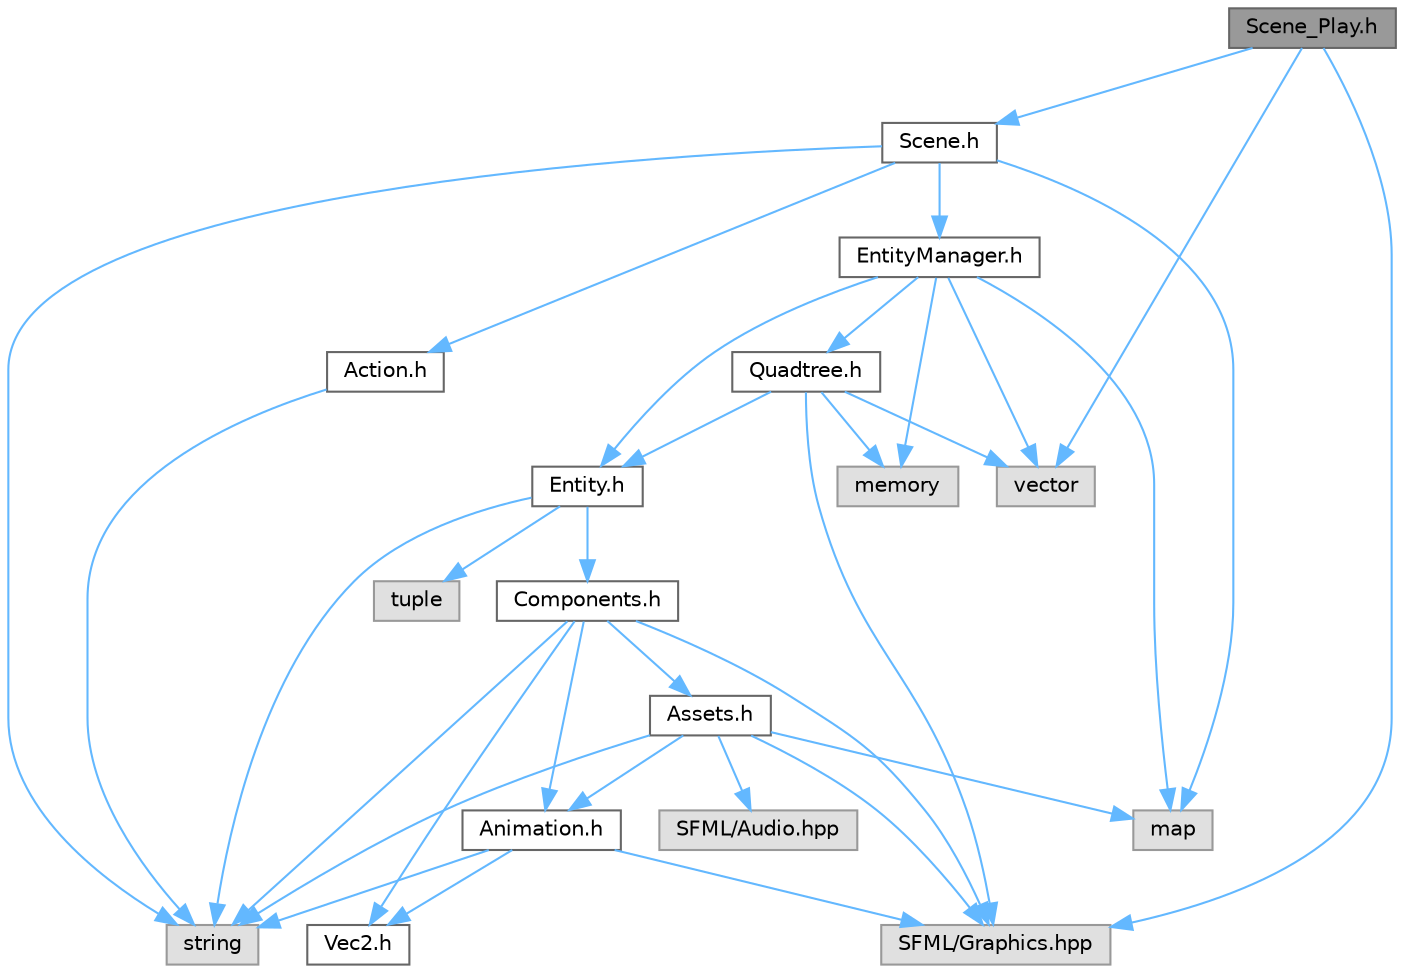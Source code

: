 digraph "Scene_Play.h"
{
 // LATEX_PDF_SIZE
  bgcolor="transparent";
  edge [fontname=Helvetica,fontsize=10,labelfontname=Helvetica,labelfontsize=10];
  node [fontname=Helvetica,fontsize=10,shape=box,height=0.2,width=0.4];
  Node1 [id="Node000001",label="Scene_Play.h",height=0.2,width=0.4,color="gray40", fillcolor="grey60", style="filled", fontcolor="black",tooltip=" "];
  Node1 -> Node2 [id="edge1_Node000001_Node000002",color="steelblue1",style="solid",tooltip=" "];
  Node2 [id="Node000002",label="Scene.h",height=0.2,width=0.4,color="grey40", fillcolor="white", style="filled",URL="$_scene_8h.html",tooltip=" "];
  Node2 -> Node3 [id="edge2_Node000002_Node000003",color="steelblue1",style="solid",tooltip=" "];
  Node3 [id="Node000003",label="map",height=0.2,width=0.4,color="grey60", fillcolor="#E0E0E0", style="filled",tooltip=" "];
  Node2 -> Node4 [id="edge3_Node000002_Node000004",color="steelblue1",style="solid",tooltip=" "];
  Node4 [id="Node000004",label="string",height=0.2,width=0.4,color="grey60", fillcolor="#E0E0E0", style="filled",tooltip=" "];
  Node2 -> Node5 [id="edge4_Node000002_Node000005",color="steelblue1",style="solid",tooltip=" "];
  Node5 [id="Node000005",label="Action.h",height=0.2,width=0.4,color="grey40", fillcolor="white", style="filled",URL="$_action_8h.html",tooltip=" "];
  Node5 -> Node4 [id="edge5_Node000005_Node000004",color="steelblue1",style="solid",tooltip=" "];
  Node2 -> Node6 [id="edge6_Node000002_Node000006",color="steelblue1",style="solid",tooltip=" "];
  Node6 [id="Node000006",label="EntityManager.h",height=0.2,width=0.4,color="grey40", fillcolor="white", style="filled",URL="$_entity_manager_8h.html",tooltip=" "];
  Node6 -> Node7 [id="edge7_Node000006_Node000007",color="steelblue1",style="solid",tooltip=" "];
  Node7 [id="Node000007",label="vector",height=0.2,width=0.4,color="grey60", fillcolor="#E0E0E0", style="filled",tooltip=" "];
  Node6 -> Node8 [id="edge8_Node000006_Node000008",color="steelblue1",style="solid",tooltip=" "];
  Node8 [id="Node000008",label="memory",height=0.2,width=0.4,color="grey60", fillcolor="#E0E0E0", style="filled",tooltip=" "];
  Node6 -> Node3 [id="edge9_Node000006_Node000003",color="steelblue1",style="solid",tooltip=" "];
  Node6 -> Node9 [id="edge10_Node000006_Node000009",color="steelblue1",style="solid",tooltip=" "];
  Node9 [id="Node000009",label="Entity.h",height=0.2,width=0.4,color="grey40", fillcolor="white", style="filled",URL="$_entity_8h.html",tooltip=" "];
  Node9 -> Node10 [id="edge11_Node000009_Node000010",color="steelblue1",style="solid",tooltip=" "];
  Node10 [id="Node000010",label="Components.h",height=0.2,width=0.4,color="grey40", fillcolor="white", style="filled",URL="$_components_8h.html",tooltip=" "];
  Node10 -> Node11 [id="edge12_Node000010_Node000011",color="steelblue1",style="solid",tooltip=" "];
  Node11 [id="Node000011",label="Animation.h",height=0.2,width=0.4,color="grey40", fillcolor="white", style="filled",URL="$_animation_8h.html",tooltip=" "];
  Node11 -> Node12 [id="edge13_Node000011_Node000012",color="steelblue1",style="solid",tooltip=" "];
  Node12 [id="Node000012",label="SFML/Graphics.hpp",height=0.2,width=0.4,color="grey60", fillcolor="#E0E0E0", style="filled",tooltip=" "];
  Node11 -> Node13 [id="edge14_Node000011_Node000013",color="steelblue1",style="solid",tooltip=" "];
  Node13 [id="Node000013",label="Vec2.h",height=0.2,width=0.4,color="grey40", fillcolor="white", style="filled",URL="$_vec2_8h.html",tooltip=" "];
  Node11 -> Node4 [id="edge15_Node000011_Node000004",color="steelblue1",style="solid",tooltip=" "];
  Node10 -> Node14 [id="edge16_Node000010_Node000014",color="steelblue1",style="solid",tooltip=" "];
  Node14 [id="Node000014",label="Assets.h",height=0.2,width=0.4,color="grey40", fillcolor="white", style="filled",URL="$_assets_8h.html",tooltip=" "];
  Node14 -> Node3 [id="edge17_Node000014_Node000003",color="steelblue1",style="solid",tooltip=" "];
  Node14 -> Node4 [id="edge18_Node000014_Node000004",color="steelblue1",style="solid",tooltip=" "];
  Node14 -> Node12 [id="edge19_Node000014_Node000012",color="steelblue1",style="solid",tooltip=" "];
  Node14 -> Node15 [id="edge20_Node000014_Node000015",color="steelblue1",style="solid",tooltip=" "];
  Node15 [id="Node000015",label="SFML/Audio.hpp",height=0.2,width=0.4,color="grey60", fillcolor="#E0E0E0", style="filled",tooltip=" "];
  Node14 -> Node11 [id="edge21_Node000014_Node000011",color="steelblue1",style="solid",tooltip=" "];
  Node10 -> Node13 [id="edge22_Node000010_Node000013",color="steelblue1",style="solid",tooltip=" "];
  Node10 -> Node4 [id="edge23_Node000010_Node000004",color="steelblue1",style="solid",tooltip=" "];
  Node10 -> Node12 [id="edge24_Node000010_Node000012",color="steelblue1",style="solid",tooltip=" "];
  Node9 -> Node4 [id="edge25_Node000009_Node000004",color="steelblue1",style="solid",tooltip=" "];
  Node9 -> Node16 [id="edge26_Node000009_Node000016",color="steelblue1",style="solid",tooltip=" "];
  Node16 [id="Node000016",label="tuple",height=0.2,width=0.4,color="grey60", fillcolor="#E0E0E0", style="filled",tooltip=" "];
  Node6 -> Node17 [id="edge27_Node000006_Node000017",color="steelblue1",style="solid",tooltip=" "];
  Node17 [id="Node000017",label="Quadtree.h",height=0.2,width=0.4,color="grey40", fillcolor="white", style="filled",URL="$_quadtree_8h.html",tooltip=" "];
  Node17 -> Node12 [id="edge28_Node000017_Node000012",color="steelblue1",style="solid",tooltip=" "];
  Node17 -> Node7 [id="edge29_Node000017_Node000007",color="steelblue1",style="solid",tooltip=" "];
  Node17 -> Node8 [id="edge30_Node000017_Node000008",color="steelblue1",style="solid",tooltip=" "];
  Node17 -> Node9 [id="edge31_Node000017_Node000009",color="steelblue1",style="solid",tooltip=" "];
  Node1 -> Node7 [id="edge32_Node000001_Node000007",color="steelblue1",style="solid",tooltip=" "];
  Node1 -> Node12 [id="edge33_Node000001_Node000012",color="steelblue1",style="solid",tooltip=" "];
}
